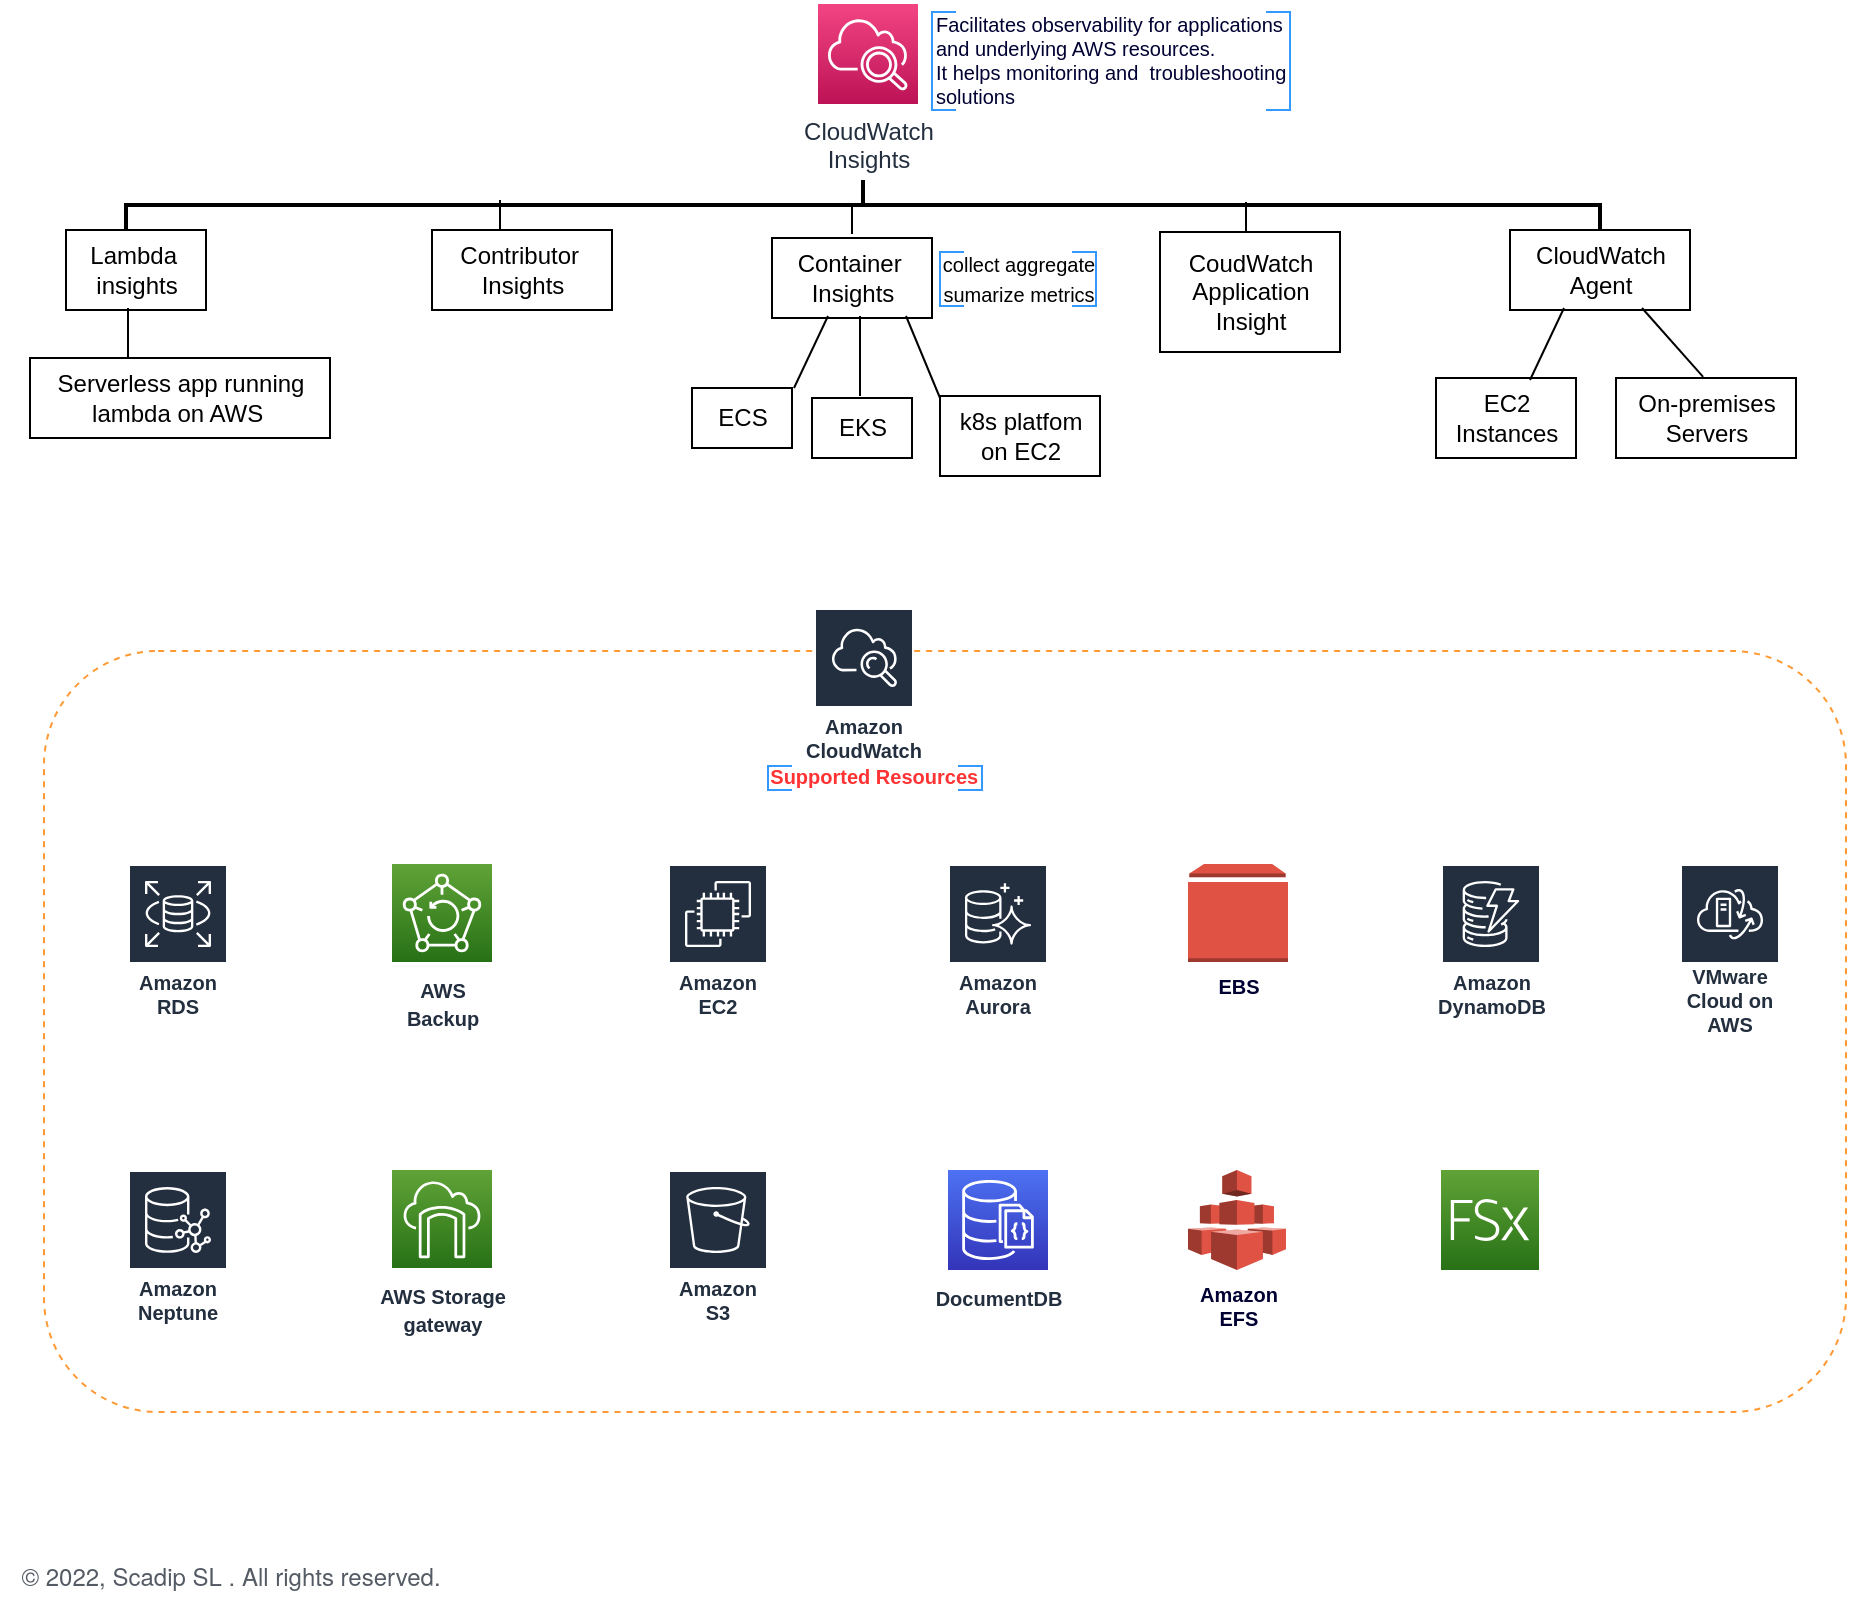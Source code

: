 <mxfile version="20.0.3" type="github">
  <diagram id="ahfcndGCMPXOTyxWDrLU" name="Page-1">
    <mxGraphModel dx="1209" dy="539" grid="1" gridSize="10" guides="1" tooltips="1" connect="1" arrows="1" fold="1" page="1" pageScale="1" pageWidth="1169" pageHeight="827" math="0" shadow="0">
      <root>
        <mxCell id="0" />
        <mxCell id="1" parent="0" />
        <mxCell id="DTZgFdQ72hOBGd_lE64p-38" value="" style="rounded=1;whiteSpace=wrap;html=1;fontSize=10;fontColor=#000033;strokeColor=#FF9933;strokeWidth=1;fillColor=none;gradientColor=none;dashed=1;" vertex="1" parent="1">
          <mxGeometry x="82" y="345.5" width="901" height="380.5" as="geometry" />
        </mxCell>
        <mxCell id="ZLs19pHSzys7aue6sNGM-2" value="CloudWatch&lt;br&gt;Insights" style="sketch=0;points=[[0,0,0],[0.25,0,0],[0.5,0,0],[0.75,0,0],[1,0,0],[0,1,0],[0.25,1,0],[0.5,1,0],[0.75,1,0],[1,1,0],[0,0.25,0],[0,0.5,0],[0,0.75,0],[1,0.25,0],[1,0.5,0],[1,0.75,0]];points=[[0,0,0],[0.25,0,0],[0.5,0,0],[0.75,0,0],[1,0,0],[0,1,0],[0.25,1,0],[0.5,1,0],[0.75,1,0],[1,1,0],[0,0.25,0],[0,0.5,0],[0,0.75,0],[1,0.25,0],[1,0.5,0],[1,0.75,0]];outlineConnect=0;fontColor=#232F3E;gradientColor=#F34482;gradientDirection=north;fillColor=#BC1356;strokeColor=#ffffff;dashed=0;verticalLabelPosition=bottom;verticalAlign=top;align=center;html=1;fontSize=12;fontStyle=0;aspect=fixed;shape=mxgraph.aws4.resourceIcon;resIcon=mxgraph.aws4.cloudwatch_2;" parent="1" vertex="1">
          <mxGeometry x="469" y="22" width="50" height="50" as="geometry" />
        </mxCell>
        <mxCell id="ZLs19pHSzys7aue6sNGM-5" value="Lambda&amp;nbsp;&lt;br&gt;insights" style="text;html=1;align=center;verticalAlign=middle;resizable=0;points=[];autosize=1;strokeColor=default;fillColor=none;fontSize=12;" parent="1" vertex="1">
          <mxGeometry x="93" y="135" width="70" height="40" as="geometry" />
        </mxCell>
        <mxCell id="ZLs19pHSzys7aue6sNGM-6" value="Contributor&amp;nbsp;&lt;br&gt;Insights" style="text;html=1;align=center;verticalAlign=middle;resizable=0;points=[];autosize=1;strokeColor=default;fillColor=none;fontSize=12;" parent="1" vertex="1">
          <mxGeometry x="276" y="135" width="90" height="40" as="geometry" />
        </mxCell>
        <mxCell id="ZLs19pHSzys7aue6sNGM-7" value="Container&amp;nbsp;&lt;br&gt;Insights" style="text;html=1;align=center;verticalAlign=middle;resizable=0;points=[];autosize=1;strokeColor=default;fillColor=none;fontSize=12;" parent="1" vertex="1">
          <mxGeometry x="446" y="139" width="80" height="40" as="geometry" />
        </mxCell>
        <mxCell id="ZLs19pHSzys7aue6sNGM-8" value="CoudWatch&lt;br&gt;Application&lt;br&gt;Insight" style="text;html=1;align=center;verticalAlign=middle;resizable=0;points=[];autosize=1;strokeColor=default;fillColor=none;fontSize=12;" parent="1" vertex="1">
          <mxGeometry x="640" y="136" width="90" height="60" as="geometry" />
        </mxCell>
        <mxCell id="ZLs19pHSzys7aue6sNGM-9" value="CloudWatch &lt;br&gt;Agent" style="text;html=1;align=center;verticalAlign=middle;resizable=0;points=[];autosize=1;strokeColor=default;fillColor=none;fontSize=12;" parent="1" vertex="1">
          <mxGeometry x="815" y="135" width="90" height="40" as="geometry" />
        </mxCell>
        <mxCell id="ZLs19pHSzys7aue6sNGM-10" value="Serverless app running &lt;br&gt;lambda on AWS&amp;nbsp;" style="text;html=1;align=center;verticalAlign=middle;resizable=0;points=[];autosize=1;strokeColor=default;fillColor=none;fontSize=12;" parent="1" vertex="1">
          <mxGeometry x="75" y="199" width="150" height="40" as="geometry" />
        </mxCell>
        <mxCell id="ZLs19pHSzys7aue6sNGM-11" value="&lt;font style=&quot;font-size: 10px;&quot;&gt;collect aggregate&lt;br&gt;sumarize metrics&lt;/font&gt;" style="text;html=1;align=center;verticalAlign=middle;resizable=0;points=[];autosize=1;strokeColor=none;fillColor=none;fontSize=12;" parent="1" vertex="1">
          <mxGeometry x="519" y="139" width="100" height="40" as="geometry" />
        </mxCell>
        <mxCell id="ZLs19pHSzys7aue6sNGM-12" value="" style="strokeWidth=1;html=1;shape=mxgraph.flowchart.annotation_1;align=left;pointerEvents=1;fontColor=#000033;fillColor=none;strokeColor=#3399FF;" parent="1" vertex="1">
          <mxGeometry x="530" y="146" width="12" height="27" as="geometry" />
        </mxCell>
        <mxCell id="ZLs19pHSzys7aue6sNGM-13" value="" style="strokeWidth=1;html=1;shape=mxgraph.flowchart.annotation_1;align=left;pointerEvents=1;fontColor=#000033;fillColor=none;direction=west;strokeColor=#3399FF;" parent="1" vertex="1">
          <mxGeometry x="596" y="146" width="12" height="27" as="geometry" />
        </mxCell>
        <mxCell id="ZLs19pHSzys7aue6sNGM-14" value="" style="strokeWidth=2;html=1;shape=mxgraph.flowchart.annotation_2;align=left;labelPosition=right;pointerEvents=1;fontSize=12;fillColor=none;direction=south;" parent="1" vertex="1">
          <mxGeometry x="123" y="110" width="737" height="25" as="geometry" />
        </mxCell>
        <mxCell id="ZLs19pHSzys7aue6sNGM-15" value="" style="endArrow=none;html=1;rounded=0;fontSize=12;" parent="1" edge="1">
          <mxGeometry width="50" height="50" relative="1" as="geometry">
            <mxPoint x="457" y="214" as="sourcePoint" />
            <mxPoint x="474" y="178" as="targetPoint" />
          </mxGeometry>
        </mxCell>
        <mxCell id="ZLs19pHSzys7aue6sNGM-17" value="" style="endArrow=none;html=1;rounded=0;fontSize=12;" parent="1" edge="1">
          <mxGeometry width="50" height="50" relative="1" as="geometry">
            <mxPoint x="530" y="219" as="sourcePoint" />
            <mxPoint x="513" y="178" as="targetPoint" />
          </mxGeometry>
        </mxCell>
        <mxCell id="ZLs19pHSzys7aue6sNGM-18" value="" style="endArrow=none;html=1;rounded=0;fontSize=12;" parent="1" edge="1">
          <mxGeometry width="50" height="50" relative="1" as="geometry">
            <mxPoint x="490" y="218" as="sourcePoint" />
            <mxPoint x="490" y="178" as="targetPoint" />
          </mxGeometry>
        </mxCell>
        <mxCell id="ZLs19pHSzys7aue6sNGM-19" value="ECS" style="text;html=1;align=center;verticalAlign=middle;resizable=0;points=[];autosize=1;strokeColor=default;fillColor=none;fontSize=12;" parent="1" vertex="1">
          <mxGeometry x="406" y="214" width="50" height="30" as="geometry" />
        </mxCell>
        <mxCell id="ZLs19pHSzys7aue6sNGM-20" value="EKS" style="text;html=1;align=center;verticalAlign=middle;resizable=0;points=[];autosize=1;strokeColor=default;fillColor=none;fontSize=12;" parent="1" vertex="1">
          <mxGeometry x="466" y="219" width="50" height="30" as="geometry" />
        </mxCell>
        <mxCell id="ZLs19pHSzys7aue6sNGM-21" value="k8s platfom&lt;br&gt;on EC2" style="text;html=1;align=center;verticalAlign=middle;resizable=0;points=[];autosize=1;strokeColor=default;fillColor=none;fontSize=12;" parent="1" vertex="1">
          <mxGeometry x="530" y="218" width="80" height="40" as="geometry" />
        </mxCell>
        <mxCell id="ZLs19pHSzys7aue6sNGM-22" value="EC2 &lt;br&gt;Instances" style="text;html=1;align=center;verticalAlign=middle;resizable=0;points=[];autosize=1;strokeColor=default;fillColor=none;fontSize=12;" parent="1" vertex="1">
          <mxGeometry x="778" y="209" width="70" height="40" as="geometry" />
        </mxCell>
        <mxCell id="ZLs19pHSzys7aue6sNGM-23" value="On-premises &lt;br&gt;Servers" style="text;html=1;align=center;verticalAlign=middle;resizable=0;points=[];autosize=1;strokeColor=default;fillColor=none;fontSize=12;" parent="1" vertex="1">
          <mxGeometry x="868" y="209" width="90" height="40" as="geometry" />
        </mxCell>
        <mxCell id="ZLs19pHSzys7aue6sNGM-24" value="" style="endArrow=none;html=1;rounded=0;fontSize=12;" parent="1" edge="1">
          <mxGeometry width="50" height="50" relative="1" as="geometry">
            <mxPoint x="825" y="210" as="sourcePoint" />
            <mxPoint x="842" y="174" as="targetPoint" />
          </mxGeometry>
        </mxCell>
        <mxCell id="ZLs19pHSzys7aue6sNGM-25" value="" style="endArrow=none;html=1;rounded=0;fontSize=12;exitX=0.484;exitY=-0.014;exitDx=0;exitDy=0;exitPerimeter=0;" parent="1" edge="1" source="ZLs19pHSzys7aue6sNGM-23">
          <mxGeometry width="50" height="50" relative="1" as="geometry">
            <mxPoint x="898" y="215" as="sourcePoint" />
            <mxPoint x="881" y="174" as="targetPoint" />
          </mxGeometry>
        </mxCell>
        <mxCell id="DTZgFdQ72hOBGd_lE64p-2" value="" style="endArrow=none;html=1;rounded=0;fontSize=12;" edge="1" parent="1">
          <mxGeometry width="50" height="50" relative="1" as="geometry">
            <mxPoint x="310" y="135" as="sourcePoint" />
            <mxPoint x="310" y="120" as="targetPoint" />
          </mxGeometry>
        </mxCell>
        <mxCell id="DTZgFdQ72hOBGd_lE64p-3" value="" style="endArrow=none;html=1;rounded=0;fontSize=12;" edge="1" parent="1">
          <mxGeometry width="50" height="50" relative="1" as="geometry">
            <mxPoint x="486" y="137" as="sourcePoint" />
            <mxPoint x="486" y="122" as="targetPoint" />
          </mxGeometry>
        </mxCell>
        <mxCell id="DTZgFdQ72hOBGd_lE64p-4" value="" style="endArrow=none;html=1;rounded=0;fontSize=12;" edge="1" parent="1">
          <mxGeometry width="50" height="50" relative="1" as="geometry">
            <mxPoint x="683" y="136" as="sourcePoint" />
            <mxPoint x="683" y="121" as="targetPoint" />
          </mxGeometry>
        </mxCell>
        <mxCell id="DTZgFdQ72hOBGd_lE64p-5" value="" style="endArrow=none;html=1;rounded=0;fontSize=12;" edge="1" parent="1">
          <mxGeometry width="50" height="50" relative="1" as="geometry">
            <mxPoint x="124" y="199" as="sourcePoint" />
            <mxPoint x="124" y="174" as="targetPoint" />
          </mxGeometry>
        </mxCell>
        <mxCell id="DTZgFdQ72hOBGd_lE64p-6" value="Amazon CloudWatch" style="sketch=0;outlineConnect=0;fontColor=#232F3E;gradientColor=none;strokeColor=#ffffff;fillColor=#232F3E;dashed=0;verticalLabelPosition=middle;verticalAlign=bottom;align=center;html=1;whiteSpace=wrap;fontSize=10;fontStyle=1;spacing=3;shape=mxgraph.aws4.productIcon;prIcon=mxgraph.aws4.cloudwatch;" vertex="1" parent="1">
          <mxGeometry x="467" y="324" width="50" height="81" as="geometry" />
        </mxCell>
        <mxCell id="DTZgFdQ72hOBGd_lE64p-7" value="&lt;b&gt;&lt;font color=&quot;#ff3333&quot;&gt;Supported Resources&amp;nbsp;&lt;/font&gt;&lt;/b&gt;" style="text;html=1;align=center;verticalAlign=middle;resizable=0;points=[];autosize=1;strokeColor=none;fillColor=none;fontSize=10;" vertex="1" parent="1">
          <mxGeometry x="433" y="393" width="130" height="30" as="geometry" />
        </mxCell>
        <mxCell id="DTZgFdQ72hOBGd_lE64p-8" value="" style="strokeWidth=1;html=1;shape=mxgraph.flowchart.annotation_1;align=left;pointerEvents=1;fontColor=#000033;fillColor=none;strokeColor=#3399FF;" vertex="1" parent="1">
          <mxGeometry x="444" y="403" width="12" height="12" as="geometry" />
        </mxCell>
        <mxCell id="DTZgFdQ72hOBGd_lE64p-9" value="" style="strokeWidth=1;html=1;shape=mxgraph.flowchart.annotation_1;align=left;pointerEvents=1;fontColor=#000033;fillColor=none;direction=west;strokeColor=#3399FF;" vertex="1" parent="1">
          <mxGeometry x="539" y="403" width="12" height="12" as="geometry" />
        </mxCell>
        <mxCell id="DTZgFdQ72hOBGd_lE64p-11" value="&lt;b style=&quot;font-size: 10px;&quot;&gt;AWS &lt;br&gt;Backup&lt;/b&gt;" style="sketch=0;points=[[0,0,0],[0.25,0,0],[0.5,0,0],[0.75,0,0],[1,0,0],[0,1,0],[0.25,1,0],[0.5,1,0],[0.75,1,0],[1,1,0],[0,0.25,0],[0,0.5,0],[0,0.75,0],[1,0.25,0],[1,0.5,0],[1,0.75,0]];outlineConnect=0;fontColor=#232F3E;gradientColor=#60A337;gradientDirection=north;fillColor=#277116;strokeColor=#ffffff;dashed=0;verticalLabelPosition=bottom;verticalAlign=top;align=center;html=1;fontSize=12;fontStyle=0;shape=mxgraph.aws4.resourceIcon;resIcon=mxgraph.aws4.backup;" vertex="1" parent="1">
          <mxGeometry x="256" y="452" width="50" height="49" as="geometry" />
        </mxCell>
        <mxCell id="DTZgFdQ72hOBGd_lE64p-13" value="&lt;font style=&quot;font-size: 10px;&quot;&gt;&lt;b&gt;AWS Storage &lt;br&gt;gateway&lt;/b&gt;&lt;/font&gt;" style="sketch=0;points=[[0,0,0],[0.25,0,0],[0.5,0,0],[0.75,0,0],[1,0,0],[0,1,0],[0.25,1,0],[0.5,1,0],[0.75,1,0],[1,1,0],[0,0.25,0],[0,0.5,0],[0,0.75,0],[1,0.25,0],[1,0.5,0],[1,0.75,0]];outlineConnect=0;fontColor=#232F3E;gradientColor=#60A337;gradientDirection=north;fillColor=#277116;strokeColor=#ffffff;dashed=0;verticalLabelPosition=bottom;verticalAlign=top;align=center;html=1;fontSize=12;fontStyle=0;shape=mxgraph.aws4.resourceIcon;resIcon=mxgraph.aws4.storage_gateway;" vertex="1" parent="1">
          <mxGeometry x="256" y="605" width="50" height="49" as="geometry" />
        </mxCell>
        <mxCell id="DTZgFdQ72hOBGd_lE64p-14" value="Amazon EC2" style="sketch=0;outlineConnect=0;fontColor=#232F3E;gradientColor=none;strokeColor=#ffffff;fillColor=#232F3E;dashed=0;verticalLabelPosition=middle;verticalAlign=bottom;align=center;html=1;whiteSpace=wrap;fontSize=10;fontStyle=1;spacing=3;shape=mxgraph.aws4.productIcon;prIcon=mxgraph.aws4.ec2;" vertex="1" parent="1">
          <mxGeometry x="394" y="452" width="50" height="81" as="geometry" />
        </mxCell>
        <mxCell id="DTZgFdQ72hOBGd_lE64p-16" value="Amazon S3" style="sketch=0;outlineConnect=0;fontColor=#232F3E;gradientColor=none;strokeColor=#ffffff;fillColor=#232F3E;dashed=0;verticalLabelPosition=middle;verticalAlign=bottom;align=center;html=1;whiteSpace=wrap;fontSize=10;fontStyle=1;spacing=3;shape=mxgraph.aws4.productIcon;prIcon=mxgraph.aws4.s3;" vertex="1" parent="1">
          <mxGeometry x="394" y="605" width="50" height="81" as="geometry" />
        </mxCell>
        <mxCell id="DTZgFdQ72hOBGd_lE64p-20" value="&lt;font color=&quot;#000033&quot;&gt;Facilitates observability for applications &lt;br&gt;and underlying AWS resources. &lt;br&gt;It helps&amp;nbsp;&lt;/font&gt;&lt;span style=&quot;background-color: initial;&quot;&gt;&lt;font color=&quot;#000033&quot;&gt;monitoring and&amp;nbsp;&amp;nbsp;&lt;/font&gt;&lt;/span&gt;&lt;span style=&quot;color: rgb(0, 0, 51); background-color: initial;&quot;&gt;troubleshooting&lt;/span&gt;&lt;span style=&quot;background-color: initial;&quot;&gt;&lt;font color=&quot;#000033&quot;&gt;&lt;br&gt;&lt;/font&gt;&lt;/span&gt;&lt;div&gt;&lt;font color=&quot;#000033&quot;&gt;solutions&amp;nbsp;&lt;/font&gt;&lt;/div&gt;" style="text;html=1;align=left;verticalAlign=middle;resizable=0;points=[];autosize=1;strokeColor=none;fillColor=none;fontSize=10;fontColor=#FF3333;" vertex="1" parent="1">
          <mxGeometry x="526" y="20" width="200" height="60" as="geometry" />
        </mxCell>
        <mxCell id="DTZgFdQ72hOBGd_lE64p-21" value="" style="strokeWidth=1;html=1;shape=mxgraph.flowchart.annotation_1;align=left;pointerEvents=1;fontColor=#000033;fillColor=none;strokeColor=#3399FF;" vertex="1" parent="1">
          <mxGeometry x="526" y="26" width="12" height="49" as="geometry" />
        </mxCell>
        <mxCell id="DTZgFdQ72hOBGd_lE64p-22" value="" style="strokeWidth=1;html=1;shape=mxgraph.flowchart.annotation_1;align=left;pointerEvents=1;fontColor=#000033;fillColor=none;direction=west;strokeColor=#3399FF;" vertex="1" parent="1">
          <mxGeometry x="693" y="26" width="12" height="49" as="geometry" />
        </mxCell>
        <mxCell id="DTZgFdQ72hOBGd_lE64p-24" value="Amazon&#xa;Aurora" style="sketch=0;outlineConnect=0;fontColor=#232F3E;gradientColor=none;strokeColor=#ffffff;fillColor=#232F3E;dashed=0;verticalLabelPosition=middle;verticalAlign=bottom;align=center;html=1;whiteSpace=wrap;fontSize=10;fontStyle=1;spacing=3;shape=mxgraph.aws4.productIcon;prIcon=mxgraph.aws4.aurora;" vertex="1" parent="1">
          <mxGeometry x="534" y="452" width="50" height="81" as="geometry" />
        </mxCell>
        <mxCell id="DTZgFdQ72hOBGd_lE64p-25" value="&lt;font style=&quot;font-size: 10px;&quot;&gt;&lt;b&gt;DocumentDB&lt;/b&gt;&lt;/font&gt;" style="sketch=0;points=[[0,0,0],[0.25,0,0],[0.5,0,0],[0.75,0,0],[1,0,0],[0,1,0],[0.25,1,0],[0.5,1,0],[0.75,1,0],[1,1,0],[0,0.25,0],[0,0.5,0],[0,0.75,0],[1,0.25,0],[1,0.5,0],[1,0.75,0]];outlineConnect=0;fontColor=#232F3E;gradientColor=#4D72F3;gradientDirection=north;fillColor=#3334B9;strokeColor=#ffffff;dashed=0;verticalLabelPosition=bottom;verticalAlign=top;align=center;html=1;fontSize=12;fontStyle=0;shape=mxgraph.aws4.resourceIcon;resIcon=mxgraph.aws4.documentdb_with_mongodb_compatibility;" vertex="1" parent="1">
          <mxGeometry x="534" y="605" width="50" height="50" as="geometry" />
        </mxCell>
        <mxCell id="DTZgFdQ72hOBGd_lE64p-26" value="&lt;b&gt;EBS&lt;/b&gt;" style="outlineConnect=0;dashed=0;verticalLabelPosition=bottom;verticalAlign=top;align=center;html=1;shape=mxgraph.aws3.volume;fillColor=#E05243;gradientColor=none;fontSize=10;fontColor=#000033;strokeColor=default;strokeWidth=1;" vertex="1" parent="1">
          <mxGeometry x="654" y="452" width="50" height="49" as="geometry" />
        </mxCell>
        <mxCell id="DTZgFdQ72hOBGd_lE64p-27" value="&lt;b&gt;Amazon &lt;br&gt;EFS&lt;/b&gt;" style="outlineConnect=0;dashed=0;verticalLabelPosition=bottom;verticalAlign=top;align=center;html=1;shape=mxgraph.aws3.efs;fillColor=#E05243;gradientColor=none;fontSize=10;fontColor=#000033;strokeColor=default;strokeWidth=1;" vertex="1" parent="1">
          <mxGeometry x="654" y="605" width="49" height="50" as="geometry" />
        </mxCell>
        <mxCell id="DTZgFdQ72hOBGd_lE64p-30" value="" style="sketch=0;points=[[0,0,0],[0.25,0,0],[0.5,0,0],[0.75,0,0],[1,0,0],[0,1,0],[0.25,1,0],[0.5,1,0],[0.75,1,0],[1,1,0],[0,0.25,0],[0,0.5,0],[0,0.75,0],[1,0.25,0],[1,0.5,0],[1,0.75,0]];outlineConnect=0;fontColor=#232F3E;gradientColor=#60A337;gradientDirection=north;fillColor=#277116;strokeColor=#ffffff;dashed=0;verticalLabelPosition=bottom;verticalAlign=top;align=center;html=1;fontSize=12;fontStyle=0;shape=mxgraph.aws4.resourceIcon;resIcon=mxgraph.aws4.fsx;" vertex="1" parent="1">
          <mxGeometry x="780.5" y="605" width="49" height="50" as="geometry" />
        </mxCell>
        <mxCell id="DTZgFdQ72hOBGd_lE64p-31" value="Amazon DynamoDB" style="sketch=0;outlineConnect=0;fontColor=#232F3E;gradientColor=none;strokeColor=#ffffff;fillColor=#232F3E;dashed=0;verticalLabelPosition=middle;verticalAlign=bottom;align=center;html=1;whiteSpace=wrap;fontSize=10;fontStyle=1;spacing=3;shape=mxgraph.aws4.productIcon;prIcon=mxgraph.aws4.dynamodb;" vertex="1" parent="1">
          <mxGeometry x="780.5" y="452" width="50" height="81" as="geometry" />
        </mxCell>
        <mxCell id="DTZgFdQ72hOBGd_lE64p-32" value="Amazon RDS" style="sketch=0;outlineConnect=0;fontColor=#232F3E;gradientColor=none;strokeColor=#ffffff;fillColor=#232F3E;dashed=0;verticalLabelPosition=middle;verticalAlign=bottom;align=center;html=1;whiteSpace=wrap;fontSize=10;fontStyle=1;spacing=3;shape=mxgraph.aws4.productIcon;prIcon=mxgraph.aws4.rds;" vertex="1" parent="1">
          <mxGeometry x="124" y="452" width="50" height="81" as="geometry" />
        </mxCell>
        <mxCell id="DTZgFdQ72hOBGd_lE64p-33" value="Amazon Neptune" style="sketch=0;outlineConnect=0;fontColor=#232F3E;gradientColor=none;strokeColor=#ffffff;fillColor=#232F3E;dashed=0;verticalLabelPosition=middle;verticalAlign=bottom;align=center;html=1;whiteSpace=wrap;fontSize=10;fontStyle=1;spacing=3;shape=mxgraph.aws4.productIcon;prIcon=mxgraph.aws4.neptune;" vertex="1" parent="1">
          <mxGeometry x="124" y="605" width="50" height="81" as="geometry" />
        </mxCell>
        <mxCell id="DTZgFdQ72hOBGd_lE64p-34" value="VMware Cloud on AWS" style="sketch=0;outlineConnect=0;fontColor=#232F3E;gradientColor=none;strokeColor=#ffffff;fillColor=#232F3E;dashed=0;verticalLabelPosition=middle;verticalAlign=bottom;align=center;html=1;whiteSpace=wrap;fontSize=10;fontStyle=1;spacing=3;shape=mxgraph.aws4.productIcon;prIcon=mxgraph.aws4.vmware_cloud_on_aws;" vertex="1" parent="1">
          <mxGeometry x="900" y="452" width="50" height="90" as="geometry" />
        </mxCell>
        <mxCell id="DTZgFdQ72hOBGd_lE64p-39" value="&lt;span style=&quot;color: rgb(84, 91, 100); font-family: &amp;quot;Amazon Ember&amp;quot;, &amp;quot;Helvetica Neue&amp;quot;, Roboto, Arial, sans-serif; text-align: start; background-color: rgb(255, 255, 255);&quot;&gt;© 2022, Scadip SL&amp;nbsp;&lt;/span&gt;&lt;span style=&quot;color: rgb(84, 91, 100); font-family: &amp;quot;Amazon Ember&amp;quot;, &amp;quot;Helvetica Neue&amp;quot;, Roboto, Arial, sans-serif; text-align: start; background-color: rgb(255, 255, 255);&quot;&gt;. All rights reserved.&lt;/span&gt;" style="text;html=1;align=center;verticalAlign=middle;resizable=0;points=[];autosize=1;strokeColor=none;fillColor=none;fontSize=12;" vertex="1" parent="1">
          <mxGeometry x="60" y="798" width="230" height="20" as="geometry" />
        </mxCell>
      </root>
    </mxGraphModel>
  </diagram>
</mxfile>
